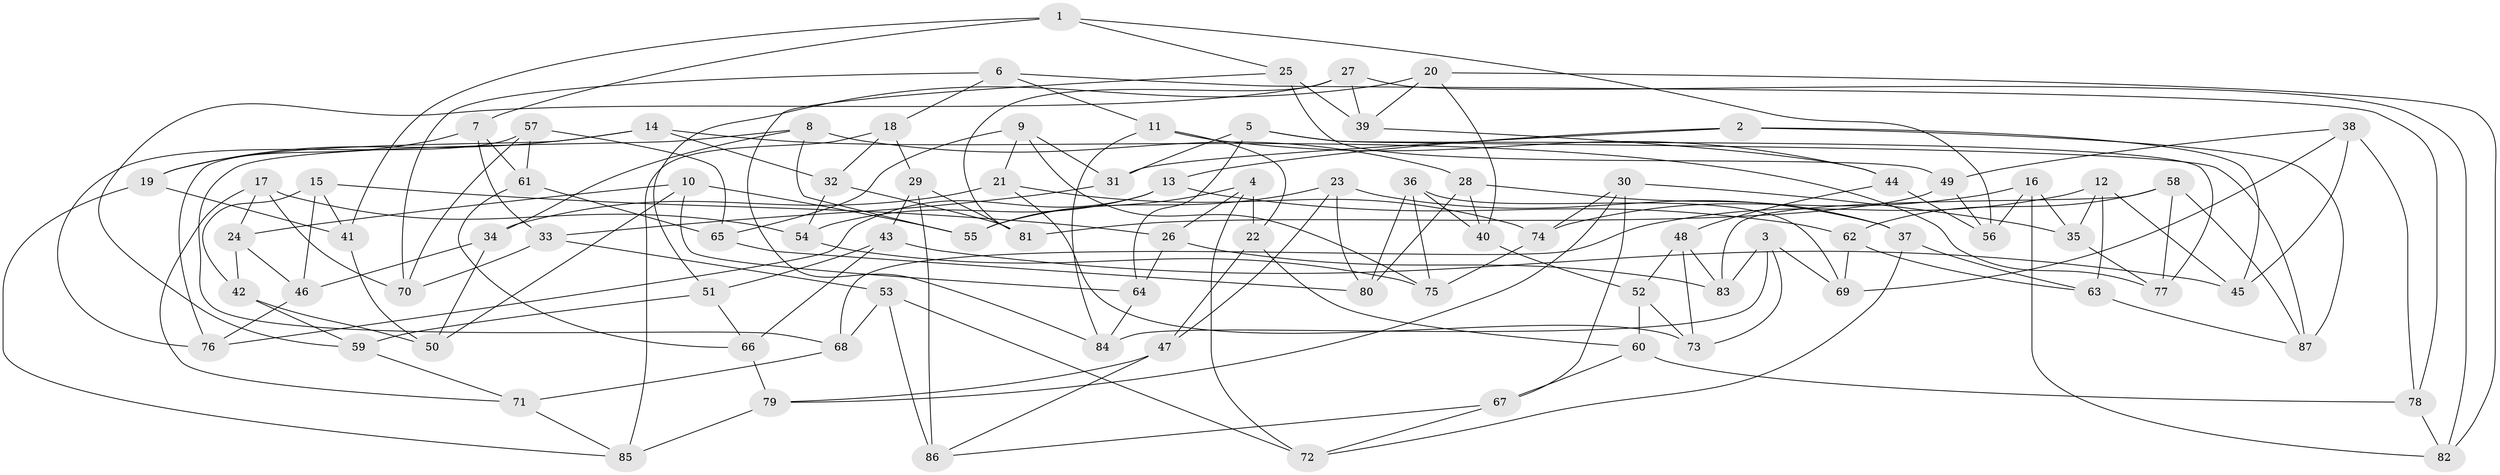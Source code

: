 // coarse degree distribution, {4: 0.6666666666666666, 5: 0.16666666666666666, 8: 0.05, 6: 0.016666666666666666, 3: 0.06666666666666667, 7: 0.03333333333333333}
// Generated by graph-tools (version 1.1) at 2025/02/03/04/25 22:02:42]
// undirected, 87 vertices, 174 edges
graph export_dot {
graph [start="1"]
  node [color=gray90,style=filled];
  1;
  2;
  3;
  4;
  5;
  6;
  7;
  8;
  9;
  10;
  11;
  12;
  13;
  14;
  15;
  16;
  17;
  18;
  19;
  20;
  21;
  22;
  23;
  24;
  25;
  26;
  27;
  28;
  29;
  30;
  31;
  32;
  33;
  34;
  35;
  36;
  37;
  38;
  39;
  40;
  41;
  42;
  43;
  44;
  45;
  46;
  47;
  48;
  49;
  50;
  51;
  52;
  53;
  54;
  55;
  56;
  57;
  58;
  59;
  60;
  61;
  62;
  63;
  64;
  65;
  66;
  67;
  68;
  69;
  70;
  71;
  72;
  73;
  74;
  75;
  76;
  77;
  78;
  79;
  80;
  81;
  82;
  83;
  84;
  85;
  86;
  87;
  1 -- 41;
  1 -- 25;
  1 -- 7;
  1 -- 56;
  2 -- 45;
  2 -- 31;
  2 -- 87;
  2 -- 13;
  3 -- 84;
  3 -- 83;
  3 -- 69;
  3 -- 73;
  4 -- 22;
  4 -- 72;
  4 -- 55;
  4 -- 26;
  5 -- 87;
  5 -- 64;
  5 -- 77;
  5 -- 31;
  6 -- 11;
  6 -- 78;
  6 -- 70;
  6 -- 18;
  7 -- 19;
  7 -- 33;
  7 -- 61;
  8 -- 68;
  8 -- 28;
  8 -- 34;
  8 -- 55;
  9 -- 75;
  9 -- 65;
  9 -- 21;
  9 -- 31;
  10 -- 24;
  10 -- 50;
  10 -- 55;
  10 -- 64;
  11 -- 22;
  11 -- 44;
  11 -- 84;
  12 -- 68;
  12 -- 35;
  12 -- 45;
  12 -- 63;
  13 -- 76;
  13 -- 54;
  13 -- 62;
  14 -- 77;
  14 -- 76;
  14 -- 19;
  14 -- 32;
  15 -- 26;
  15 -- 46;
  15 -- 41;
  15 -- 42;
  16 -- 56;
  16 -- 82;
  16 -- 35;
  16 -- 74;
  17 -- 70;
  17 -- 24;
  17 -- 71;
  17 -- 54;
  18 -- 85;
  18 -- 29;
  18 -- 32;
  19 -- 85;
  19 -- 41;
  20 -- 51;
  20 -- 82;
  20 -- 40;
  20 -- 39;
  21 -- 74;
  21 -- 73;
  21 -- 34;
  22 -- 47;
  22 -- 60;
  23 -- 37;
  23 -- 55;
  23 -- 80;
  23 -- 47;
  24 -- 42;
  24 -- 46;
  25 -- 39;
  25 -- 84;
  25 -- 49;
  26 -- 64;
  26 -- 83;
  27 -- 39;
  27 -- 82;
  27 -- 81;
  27 -- 59;
  28 -- 40;
  28 -- 37;
  28 -- 80;
  29 -- 86;
  29 -- 43;
  29 -- 81;
  30 -- 67;
  30 -- 35;
  30 -- 74;
  30 -- 79;
  31 -- 33;
  32 -- 81;
  32 -- 54;
  33 -- 70;
  33 -- 53;
  34 -- 46;
  34 -- 50;
  35 -- 77;
  36 -- 80;
  36 -- 69;
  36 -- 40;
  36 -- 75;
  37 -- 63;
  37 -- 72;
  38 -- 49;
  38 -- 45;
  38 -- 69;
  38 -- 78;
  39 -- 44;
  40 -- 52;
  41 -- 50;
  42 -- 50;
  42 -- 59;
  43 -- 51;
  43 -- 66;
  43 -- 45;
  44 -- 48;
  44 -- 56;
  46 -- 76;
  47 -- 86;
  47 -- 79;
  48 -- 83;
  48 -- 73;
  48 -- 52;
  49 -- 56;
  49 -- 81;
  51 -- 59;
  51 -- 66;
  52 -- 60;
  52 -- 73;
  53 -- 72;
  53 -- 68;
  53 -- 86;
  54 -- 75;
  57 -- 65;
  57 -- 61;
  57 -- 76;
  57 -- 70;
  58 -- 83;
  58 -- 62;
  58 -- 87;
  58 -- 77;
  59 -- 71;
  60 -- 78;
  60 -- 67;
  61 -- 66;
  61 -- 65;
  62 -- 63;
  62 -- 69;
  63 -- 87;
  64 -- 84;
  65 -- 80;
  66 -- 79;
  67 -- 72;
  67 -- 86;
  68 -- 71;
  71 -- 85;
  74 -- 75;
  78 -- 82;
  79 -- 85;
}
